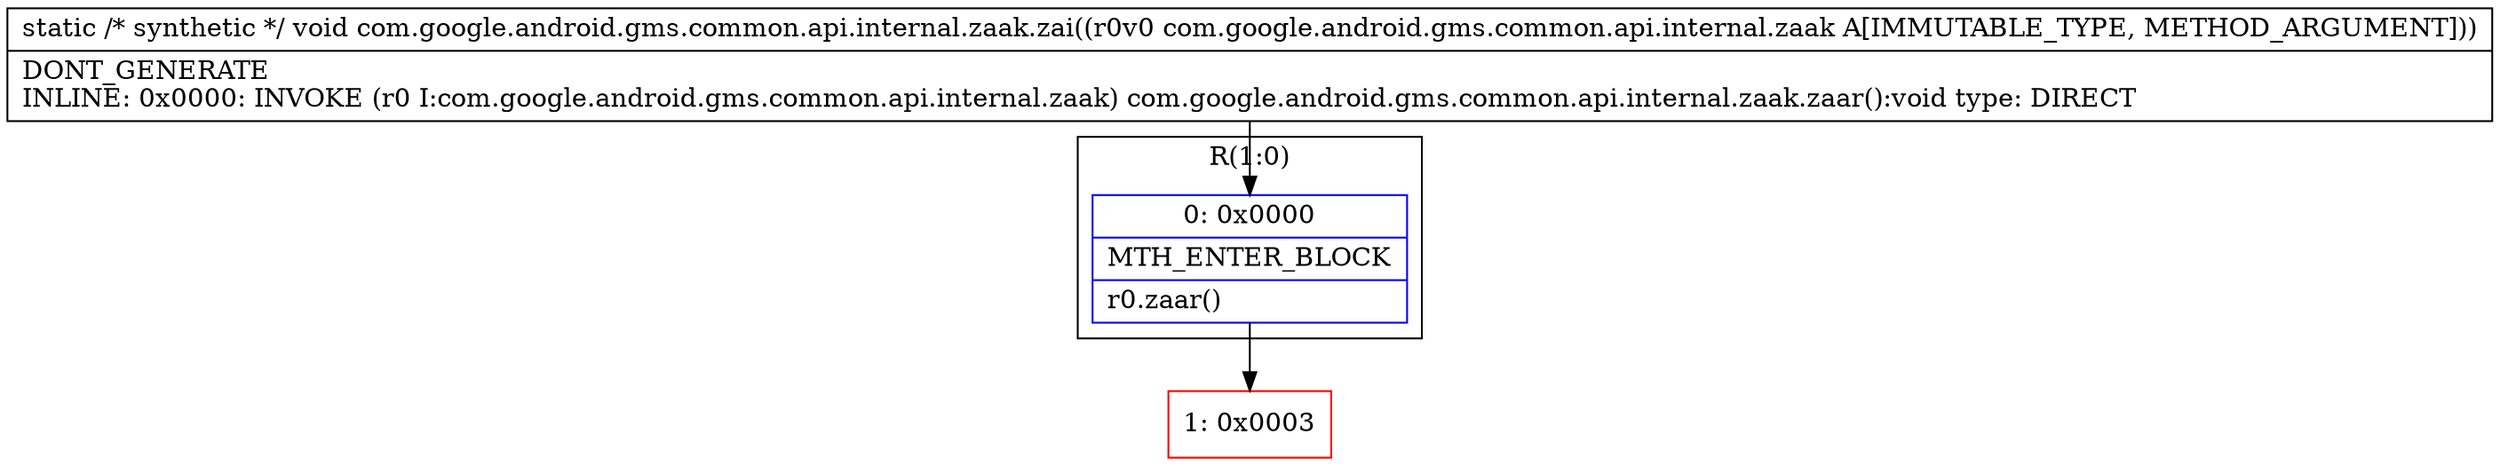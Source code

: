 digraph "CFG forcom.google.android.gms.common.api.internal.zaak.zai(Lcom\/google\/android\/gms\/common\/api\/internal\/zaak;)V" {
subgraph cluster_Region_1928899561 {
label = "R(1:0)";
node [shape=record,color=blue];
Node_0 [shape=record,label="{0\:\ 0x0000|MTH_ENTER_BLOCK\l|r0.zaar()\l}"];
}
Node_1 [shape=record,color=red,label="{1\:\ 0x0003}"];
MethodNode[shape=record,label="{static \/* synthetic *\/ void com.google.android.gms.common.api.internal.zaak.zai((r0v0 com.google.android.gms.common.api.internal.zaak A[IMMUTABLE_TYPE, METHOD_ARGUMENT]))  | DONT_GENERATE\lINLINE: 0x0000: INVOKE  (r0 I:com.google.android.gms.common.api.internal.zaak) com.google.android.gms.common.api.internal.zaak.zaar():void type: DIRECT\l}"];
MethodNode -> Node_0;
Node_0 -> Node_1;
}


